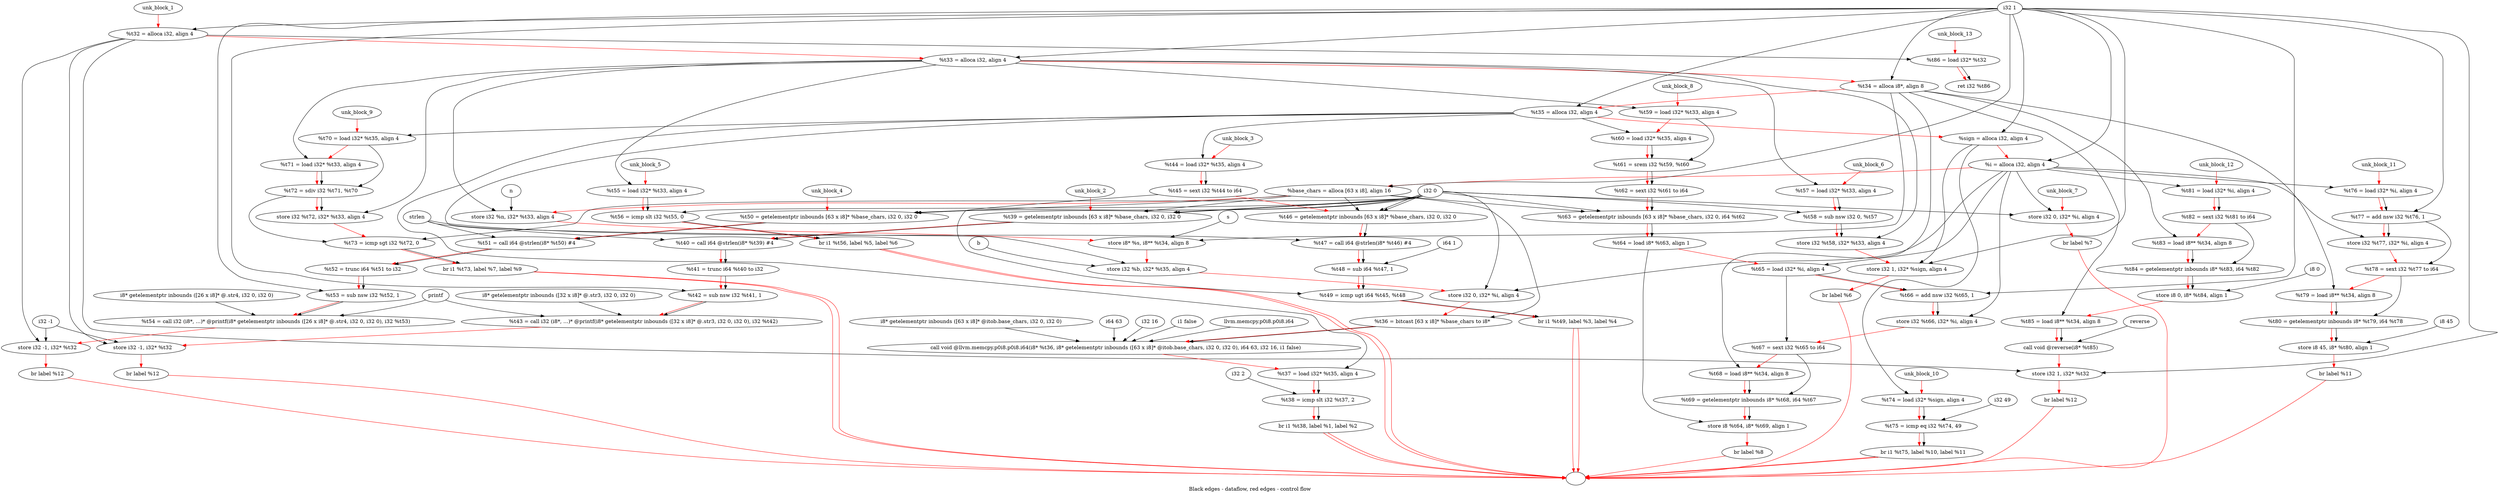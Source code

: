 digraph G {
compound=true
label="Black edges - dataflow, red edges - control flow"
"t32" [label="  %t32 = alloca i32, align 4"]
"t33" [label="  %t33 = alloca i32, align 4"]
"t34" [label="  %t34 = alloca i8*, align 8"]
"t35" [label="  %t35 = alloca i32, align 4"]
"sign" [label="  %sign = alloca i32, align 4"]
"i" [label="  %i = alloca i32, align 4"]
"base_chars" [label="  %base_chars = alloca [63 x i8], align 16"]
"_1" [label="  store i32 %n, i32* %t33, align 4"]
"_2" [label="  store i8* %s, i8** %t34, align 8"]
"_3" [label="  store i32 %b, i32* %t35, align 4"]
"_4" [label="  store i32 0, i32* %i, align 4"]
"t36" [label="  %t36 = bitcast [63 x i8]* %base_chars to i8*"]
"_5" [label="  call void @llvm.memcpy.p0i8.p0i8.i64(i8* %t36, i8* getelementptr inbounds ([63 x i8]* @itob.base_chars, i32 0, i32 0), i64 63, i32 16, i1 false)"]
"t37" [label="  %t37 = load i32* %t35, align 4"]
"t38" [label="  %t38 = icmp slt i32 %t37, 2"]
"_6" [label="  br i1 %t38, label %1, label %2"]
"unk_block_1" -> "t32"[color=red]
"i32 1" -> "t32"
"t32" -> "t33"[color=red weight=2]
"i32 1" -> "t33"
"t33" -> "t34"[color=red weight=2]
"i32 1" -> "t34"
"t34" -> "t35"[color=red weight=2]
"i32 1" -> "t35"
"t35" -> "sign"[color=red weight=2]
"i32 1" -> "sign"
"sign" -> "i"[color=red weight=2]
"i32 1" -> "i"
"i" -> "base_chars"[color=red weight=2]
"i32 1" -> "base_chars"
"base_chars" -> "_1"[color=red weight=2]
"n" -> "_1"
"t33" -> "_1"
"_1" -> "_2"[color=red weight=2]
"s" -> "_2"
"t34" -> "_2"
"_2" -> "_3"[color=red weight=2]
"b" -> "_3"
"t35" -> "_3"
"_3" -> "_4"[color=red weight=2]
"i32 0" -> "_4"
"i" -> "_4"
"_4" -> "t36"[color=red weight=2]
"base_chars" -> "t36"
"t36" -> "_5"[color=red weight=2]
"t36" -> "_5"
"i8* getelementptr inbounds ([63 x i8]* @itob.base_chars, i32 0, i32 0)" -> "_5"
"i64 63" -> "_5"
"i32 16" -> "_5"
"i1 false" -> "_5"
"llvm.memcpy.p0i8.p0i8.i64" -> "_5"
"_5" -> "t37"[color=red weight=2]
"t35" -> "t37"
"t37" -> "t38"[color=red weight=2]
"t37" -> "t38"
"i32 2" -> "t38"
"t38" -> "_6"[color=red weight=2]
"t38" -> "_6"
"_6" -> ""[color=red]
"_6" -> ""[color=red]

"t39" [label="  %t39 = getelementptr inbounds [63 x i8]* %base_chars, i32 0, i32 0"]
"t40" [label="  %t40 = call i64 @strlen(i8* %t39) #4"]
"t41" [label="  %t41 = trunc i64 %t40 to i32"]
"t42" [label="  %t42 = sub nsw i32 %t41, 1"]
"t43" [label="  %t43 = call i32 (i8*, ...)* @printf(i8* getelementptr inbounds ([32 x i8]* @.str3, i32 0, i32 0), i32 %t42)"]
"_7" [label="  store i32 -1, i32* %t32"]
"_8" [label="  br label %12"]
"unk_block_2" -> "t39"[color=red]
"base_chars" -> "t39"
"i32 0" -> "t39"
"i32 0" -> "t39"
"t39" -> "t40"[color=red weight=2]
"t39" -> "t40"
"strlen" -> "t40"
"t40" -> "t41"[color=red weight=2]
"t40" -> "t41"
"t41" -> "t42"[color=red weight=2]
"t41" -> "t42"
"i32 1" -> "t42"
"t42" -> "t43"[color=red weight=2]
"i8* getelementptr inbounds ([32 x i8]* @.str3, i32 0, i32 0)" -> "t43"
"t42" -> "t43"
"printf" -> "t43"
"t43" -> "_7"[color=red weight=2]
"i32 -1" -> "_7"
"t32" -> "_7"
"_7" -> "_8"[color=red weight=2]
"_8" -> ""[color=red]

"t44" [label="  %t44 = load i32* %t35, align 4"]
"t45" [label="  %t45 = sext i32 %t44 to i64"]
"t46" [label="  %t46 = getelementptr inbounds [63 x i8]* %base_chars, i32 0, i32 0"]
"t47" [label="  %t47 = call i64 @strlen(i8* %t46) #4"]
"t48" [label="  %t48 = sub i64 %t47, 1"]
"t49" [label="  %t49 = icmp ugt i64 %t45, %t48"]
"_9" [label="  br i1 %t49, label %3, label %4"]
"unk_block_3" -> "t44"[color=red]
"t35" -> "t44"
"t44" -> "t45"[color=red weight=2]
"t44" -> "t45"
"t45" -> "t46"[color=red weight=2]
"base_chars" -> "t46"
"i32 0" -> "t46"
"i32 0" -> "t46"
"t46" -> "t47"[color=red weight=2]
"t46" -> "t47"
"strlen" -> "t47"
"t47" -> "t48"[color=red weight=2]
"t47" -> "t48"
"i64 1" -> "t48"
"t48" -> "t49"[color=red weight=2]
"t45" -> "t49"
"t48" -> "t49"
"t49" -> "_9"[color=red weight=2]
"t49" -> "_9"
"_9" -> ""[color=red]
"_9" -> ""[color=red]

"t50" [label="  %t50 = getelementptr inbounds [63 x i8]* %base_chars, i32 0, i32 0"]
"t51" [label="  %t51 = call i64 @strlen(i8* %t50) #4"]
"t52" [label="  %t52 = trunc i64 %t51 to i32"]
"t53" [label="  %t53 = sub nsw i32 %t52, 1"]
"t54" [label="  %t54 = call i32 (i8*, ...)* @printf(i8* getelementptr inbounds ([26 x i8]* @.str4, i32 0, i32 0), i32 %t53)"]
"_10" [label="  store i32 -1, i32* %t32"]
"_11" [label="  br label %12"]
"unk_block_4" -> "t50"[color=red]
"base_chars" -> "t50"
"i32 0" -> "t50"
"i32 0" -> "t50"
"t50" -> "t51"[color=red weight=2]
"t50" -> "t51"
"strlen" -> "t51"
"t51" -> "t52"[color=red weight=2]
"t51" -> "t52"
"t52" -> "t53"[color=red weight=2]
"t52" -> "t53"
"i32 1" -> "t53"
"t53" -> "t54"[color=red weight=2]
"i8* getelementptr inbounds ([26 x i8]* @.str4, i32 0, i32 0)" -> "t54"
"t53" -> "t54"
"printf" -> "t54"
"t54" -> "_10"[color=red weight=2]
"i32 -1" -> "_10"
"t32" -> "_10"
"_10" -> "_11"[color=red weight=2]
"_11" -> ""[color=red]

"t55" [label="  %t55 = load i32* %t33, align 4"]
"t56" [label="  %t56 = icmp slt i32 %t55, 0"]
"_12" [label="  br i1 %t56, label %5, label %6"]
"unk_block_5" -> "t55"[color=red]
"t33" -> "t55"
"t55" -> "t56"[color=red weight=2]
"t55" -> "t56"
"i32 0" -> "t56"
"t56" -> "_12"[color=red weight=2]
"t56" -> "_12"
"_12" -> ""[color=red]
"_12" -> ""[color=red]

"t57" [label="  %t57 = load i32* %t33, align 4"]
"t58" [label="  %t58 = sub nsw i32 0, %t57"]
"_13" [label="  store i32 %t58, i32* %t33, align 4"]
"_14" [label="  store i32 1, i32* %sign, align 4"]
"_15" [label="  br label %6"]
"unk_block_6" -> "t57"[color=red]
"t33" -> "t57"
"t57" -> "t58"[color=red weight=2]
"i32 0" -> "t58"
"t57" -> "t58"
"t58" -> "_13"[color=red weight=2]
"t58" -> "_13"
"t33" -> "_13"
"_13" -> "_14"[color=red weight=2]
"i32 1" -> "_14"
"sign" -> "_14"
"_14" -> "_15"[color=red weight=2]
"_15" -> ""[color=red]

"_16" [label="  store i32 0, i32* %i, align 4"]
"_17" [label="  br label %7"]
"unk_block_7" -> "_16"[color=red]
"i32 0" -> "_16"
"i" -> "_16"
"_16" -> "_17"[color=red weight=2]
"_17" -> ""[color=red]

"t59" [label="  %t59 = load i32* %t33, align 4"]
"t60" [label="  %t60 = load i32* %t35, align 4"]
"t61" [label="  %t61 = srem i32 %t59, %t60"]
"t62" [label="  %t62 = sext i32 %t61 to i64"]
"t63" [label="  %t63 = getelementptr inbounds [63 x i8]* %base_chars, i32 0, i64 %t62"]
"t64" [label="  %t64 = load i8* %t63, align 1"]
"t65" [label="  %t65 = load i32* %i, align 4"]
"t66" [label="  %t66 = add nsw i32 %t65, 1"]
"_18" [label="  store i32 %t66, i32* %i, align 4"]
"t67" [label="  %t67 = sext i32 %t65 to i64"]
"t68" [label="  %t68 = load i8** %t34, align 8"]
"t69" [label="  %t69 = getelementptr inbounds i8* %t68, i64 %t67"]
"_19" [label="  store i8 %t64, i8* %t69, align 1"]
"_20" [label="  br label %8"]
"unk_block_8" -> "t59"[color=red]
"t33" -> "t59"
"t59" -> "t60"[color=red weight=2]
"t35" -> "t60"
"t60" -> "t61"[color=red weight=2]
"t59" -> "t61"
"t60" -> "t61"
"t61" -> "t62"[color=red weight=2]
"t61" -> "t62"
"t62" -> "t63"[color=red weight=2]
"base_chars" -> "t63"
"i32 0" -> "t63"
"t62" -> "t63"
"t63" -> "t64"[color=red weight=2]
"t63" -> "t64"
"t64" -> "t65"[color=red weight=2]
"i" -> "t65"
"t65" -> "t66"[color=red weight=2]
"t65" -> "t66"
"i32 1" -> "t66"
"t66" -> "_18"[color=red weight=2]
"t66" -> "_18"
"i" -> "_18"
"_18" -> "t67"[color=red weight=2]
"t65" -> "t67"
"t67" -> "t68"[color=red weight=2]
"t34" -> "t68"
"t68" -> "t69"[color=red weight=2]
"t68" -> "t69"
"t67" -> "t69"
"t69" -> "_19"[color=red weight=2]
"t64" -> "_19"
"t69" -> "_19"
"_19" -> "_20"[color=red weight=2]
"_20" -> ""[color=red]

"t70" [label="  %t70 = load i32* %t35, align 4"]
"t71" [label="  %t71 = load i32* %t33, align 4"]
"t72" [label="  %t72 = sdiv i32 %t71, %t70"]
"_21" [label="  store i32 %t72, i32* %t33, align 4"]
"t73" [label="  %t73 = icmp sgt i32 %t72, 0"]
"_22" [label="  br i1 %t73, label %7, label %9"]
"unk_block_9" -> "t70"[color=red]
"t35" -> "t70"
"t70" -> "t71"[color=red weight=2]
"t33" -> "t71"
"t71" -> "t72"[color=red weight=2]
"t71" -> "t72"
"t70" -> "t72"
"t72" -> "_21"[color=red weight=2]
"t72" -> "_21"
"t33" -> "_21"
"_21" -> "t73"[color=red weight=2]
"t72" -> "t73"
"i32 0" -> "t73"
"t73" -> "_22"[color=red weight=2]
"t73" -> "_22"
"_22" -> ""[color=red]
"_22" -> ""[color=red]

"t74" [label="  %t74 = load i32* %sign, align 4"]
"t75" [label="  %t75 = icmp eq i32 %t74, 49"]
"_23" [label="  br i1 %t75, label %10, label %11"]
"unk_block_10" -> "t74"[color=red]
"sign" -> "t74"
"t74" -> "t75"[color=red weight=2]
"t74" -> "t75"
"i32 49" -> "t75"
"t75" -> "_23"[color=red weight=2]
"t75" -> "_23"
"_23" -> ""[color=red]
"_23" -> ""[color=red]

"t76" [label="  %t76 = load i32* %i, align 4"]
"t77" [label="  %t77 = add nsw i32 %t76, 1"]
"_24" [label="  store i32 %t77, i32* %i, align 4"]
"t78" [label="  %t78 = sext i32 %t77 to i64"]
"t79" [label="  %t79 = load i8** %t34, align 8"]
"t80" [label="  %t80 = getelementptr inbounds i8* %t79, i64 %t78"]
"_25" [label="  store i8 45, i8* %t80, align 1"]
"_26" [label="  br label %11"]
"unk_block_11" -> "t76"[color=red]
"i" -> "t76"
"t76" -> "t77"[color=red weight=2]
"t76" -> "t77"
"i32 1" -> "t77"
"t77" -> "_24"[color=red weight=2]
"t77" -> "_24"
"i" -> "_24"
"_24" -> "t78"[color=red weight=2]
"t77" -> "t78"
"t78" -> "t79"[color=red weight=2]
"t34" -> "t79"
"t79" -> "t80"[color=red weight=2]
"t79" -> "t80"
"t78" -> "t80"
"t80" -> "_25"[color=red weight=2]
"i8 45" -> "_25"
"t80" -> "_25"
"_25" -> "_26"[color=red weight=2]
"_26" -> ""[color=red]

"t81" [label="  %t81 = load i32* %i, align 4"]
"t82" [label="  %t82 = sext i32 %t81 to i64"]
"t83" [label="  %t83 = load i8** %t34, align 8"]
"t84" [label="  %t84 = getelementptr inbounds i8* %t83, i64 %t82"]
"_27" [label="  store i8 0, i8* %t84, align 1"]
"t85" [label="  %t85 = load i8** %t34, align 8"]
"_28" [label="  call void @reverse(i8* %t85)"]
"_29" [label="  store i32 1, i32* %t32"]
"_30" [label="  br label %12"]
"unk_block_12" -> "t81"[color=red]
"i" -> "t81"
"t81" -> "t82"[color=red weight=2]
"t81" -> "t82"
"t82" -> "t83"[color=red weight=2]
"t34" -> "t83"
"t83" -> "t84"[color=red weight=2]
"t83" -> "t84"
"t82" -> "t84"
"t84" -> "_27"[color=red weight=2]
"i8 0" -> "_27"
"t84" -> "_27"
"_27" -> "t85"[color=red weight=2]
"t34" -> "t85"
"t85" -> "_28"[color=red weight=2]
"t85" -> "_28"
"reverse" -> "_28"
"_28" -> "_29"[color=red weight=2]
"i32 1" -> "_29"
"t32" -> "_29"
"_29" -> "_30"[color=red weight=2]
"_30" -> ""[color=red]

"t86" [label="  %t86 = load i32* %t32"]
"_31" [label="  ret i32 %t86"]
"unk_block_13" -> "t86"[color=red]
"t32" -> "t86"
"t86" -> "_31"[color=red weight=2]
"t86" -> "_31"

}
